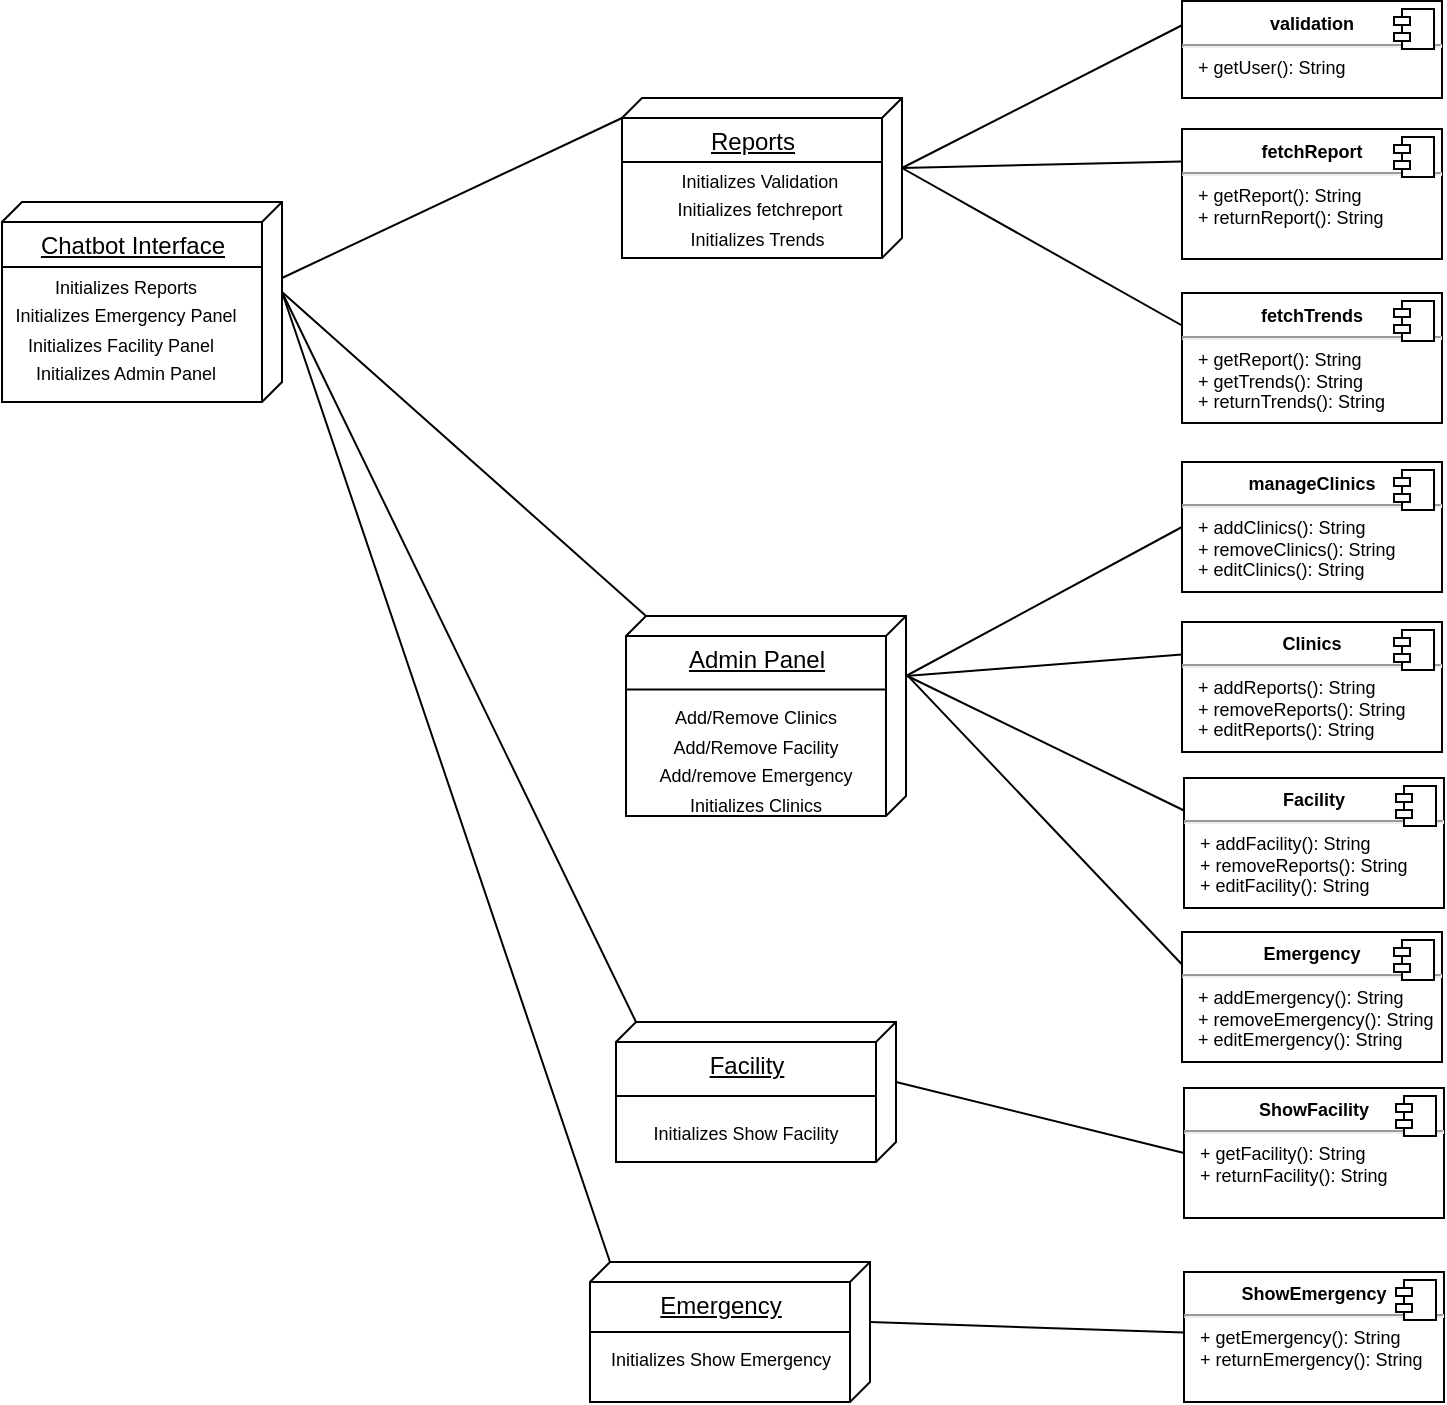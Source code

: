 <mxfile version="15.7.2" type="github">
  <diagram id="toIw099PtPl3Hnat31Ja" name="Page-1">
    <mxGraphModel dx="782" dy="432" grid="1" gridSize="10" guides="1" tooltips="1" connect="1" arrows="1" fold="1" page="1" pageScale="1" pageWidth="850" pageHeight="1100" math="0" shadow="0">
      <root>
        <mxCell id="0" />
        <mxCell id="1" parent="0" />
        <mxCell id="PIF15bUk4evdqEmm_p8N-2" value="Chatbot Interface" style="verticalAlign=top;align=center;spacingTop=8;spacingLeft=2;spacingRight=12;shape=cube;size=10;direction=south;fontStyle=4;html=1;" vertex="1" parent="1">
          <mxGeometry x="60" y="120" width="140" height="100" as="geometry" />
        </mxCell>
        <mxCell id="PIF15bUk4evdqEmm_p8N-3" value="" style="line;strokeWidth=1;fillColor=none;align=left;verticalAlign=middle;spacingTop=-1;spacingLeft=3;spacingRight=3;rotatable=0;labelPosition=right;points=[];portConstraint=eastwest;" vertex="1" parent="1">
          <mxGeometry x="60" y="148.5" width="130" height="8" as="geometry" />
        </mxCell>
        <mxCell id="PIF15bUk4evdqEmm_p8N-4" value="&lt;font style=&quot;font-size: 9px&quot;&gt;Initializes Reports&lt;br&gt;Initializes Emergency Panel&lt;br&gt;Initializes Facility Panel&amp;nbsp;&amp;nbsp;&lt;br&gt;Initializes Admin Panel&lt;br&gt;&lt;/font&gt;" style="text;html=1;strokeColor=none;fillColor=none;align=center;verticalAlign=middle;whiteSpace=wrap;rounded=0;" vertex="1" parent="1">
          <mxGeometry x="62" y="173" width="120" height="20" as="geometry" />
        </mxCell>
        <mxCell id="PIF15bUk4evdqEmm_p8N-5" value="" style="endArrow=none;html=1;rounded=0;fontSize=9;entryX=0;entryY=0;entryDx=10;entryDy=140;entryPerimeter=0;" edge="1" parent="1" target="PIF15bUk4evdqEmm_p8N-6">
          <mxGeometry width="50" height="50" relative="1" as="geometry">
            <mxPoint x="200" y="158" as="sourcePoint" />
            <mxPoint x="441" y="158" as="targetPoint" />
          </mxGeometry>
        </mxCell>
        <mxCell id="PIF15bUk4evdqEmm_p8N-6" value="Reports" style="verticalAlign=top;align=center;spacingTop=8;spacingLeft=2;spacingRight=12;shape=cube;size=10;direction=south;fontStyle=4;html=1;" vertex="1" parent="1">
          <mxGeometry x="370" y="68" width="140" height="80" as="geometry" />
        </mxCell>
        <mxCell id="PIF15bUk4evdqEmm_p8N-8" value="" style="line;strokeWidth=1;fillColor=none;align=left;verticalAlign=middle;spacingTop=-1;spacingLeft=3;spacingRight=3;rotatable=0;labelPosition=right;points=[];portConstraint=eastwest;" vertex="1" parent="1">
          <mxGeometry x="370" y="96" width="130" height="8" as="geometry" />
        </mxCell>
        <mxCell id="PIF15bUk4evdqEmm_p8N-9" value="&lt;font style=&quot;font-size: 9px&quot;&gt;Initializes Validation&lt;br&gt;Initializes fetchreport&lt;br&gt;Initializes Trends&amp;nbsp;&lt;br&gt;&lt;br&gt;&lt;/font&gt;" style="text;html=1;strokeColor=none;fillColor=none;align=center;verticalAlign=middle;whiteSpace=wrap;rounded=0;" vertex="1" parent="1">
          <mxGeometry x="384" y="120" width="110" height="20" as="geometry" />
        </mxCell>
        <mxCell id="PIF15bUk4evdqEmm_p8N-10" value="&lt;p style=&quot;margin: 0px ; margin-top: 6px ; text-align: center&quot;&gt;&lt;b&gt;fetchReport&lt;/b&gt;&lt;/p&gt;&lt;hr&gt;&lt;p style=&quot;margin: 0px ; margin-left: 8px&quot;&gt;+ getReport(): String&lt;br&gt;+ returnReport(): String&lt;/p&gt;" style="align=left;overflow=fill;html=1;dropTarget=0;fontSize=9;" vertex="1" parent="1">
          <mxGeometry x="650" y="83.5" width="130" height="65" as="geometry" />
        </mxCell>
        <mxCell id="PIF15bUk4evdqEmm_p8N-11" value="" style="shape=component;jettyWidth=8;jettyHeight=4;fontSize=9;align=center;" vertex="1" parent="PIF15bUk4evdqEmm_p8N-10">
          <mxGeometry x="1" width="20" height="20" relative="1" as="geometry">
            <mxPoint x="-24" y="4" as="offset" />
          </mxGeometry>
        </mxCell>
        <mxCell id="PIF15bUk4evdqEmm_p8N-12" value="&lt;p style=&quot;margin: 0px ; margin-top: 6px ; text-align: center&quot;&gt;&lt;b&gt;validation&lt;/b&gt;&lt;/p&gt;&lt;hr&gt;&lt;p style=&quot;margin: 0px ; margin-left: 8px&quot;&gt;+ getUser(): String&lt;br&gt;&lt;/p&gt;" style="align=left;overflow=fill;html=1;dropTarget=0;fontSize=9;" vertex="1" parent="1">
          <mxGeometry x="650" y="19.5" width="130" height="48.5" as="geometry" />
        </mxCell>
        <mxCell id="PIF15bUk4evdqEmm_p8N-13" value="" style="shape=component;jettyWidth=8;jettyHeight=4;fontSize=9;align=center;" vertex="1" parent="PIF15bUk4evdqEmm_p8N-12">
          <mxGeometry x="1" width="20" height="20" relative="1" as="geometry">
            <mxPoint x="-24" y="4" as="offset" />
          </mxGeometry>
        </mxCell>
        <mxCell id="PIF15bUk4evdqEmm_p8N-15" value="" style="endArrow=none;html=1;rounded=0;fontSize=9;exitX=0;exitY=0;exitDx=35;exitDy=0;exitPerimeter=0;entryX=0;entryY=0.25;entryDx=0;entryDy=0;" edge="1" parent="1" source="PIF15bUk4evdqEmm_p8N-6" target="PIF15bUk4evdqEmm_p8N-12">
          <mxGeometry width="50" height="50" relative="1" as="geometry">
            <mxPoint x="560.0" y="68.0" as="sourcePoint" />
            <mxPoint x="560.64" y="25.225" as="targetPoint" />
          </mxGeometry>
        </mxCell>
        <mxCell id="PIF15bUk4evdqEmm_p8N-16" value="" style="endArrow=none;html=1;rounded=0;fontSize=9;entryX=0;entryY=0.25;entryDx=0;entryDy=0;exitX=0;exitY=0;exitDx=35;exitDy=0;exitPerimeter=0;" edge="1" parent="1" source="PIF15bUk4evdqEmm_p8N-6" target="PIF15bUk4evdqEmm_p8N-10">
          <mxGeometry width="50" height="50" relative="1" as="geometry">
            <mxPoint x="560" y="67" as="sourcePoint" />
            <mxPoint x="590" y="127" as="targetPoint" />
          </mxGeometry>
        </mxCell>
        <mxCell id="PIF15bUk4evdqEmm_p8N-18" value="Admin Panel" style="verticalAlign=top;align=center;spacingTop=8;spacingLeft=2;spacingRight=12;shape=cube;size=10;direction=south;fontStyle=4;html=1;" vertex="1" parent="1">
          <mxGeometry x="372" y="327" width="140" height="100" as="geometry" />
        </mxCell>
        <mxCell id="PIF15bUk4evdqEmm_p8N-19" value="" style="line;strokeWidth=1;fillColor=none;align=left;verticalAlign=middle;spacingTop=-1;spacingLeft=3;spacingRight=3;rotatable=0;labelPosition=right;points=[];portConstraint=eastwest;" vertex="1" parent="1">
          <mxGeometry x="372" y="362.5" width="130" height="2.5" as="geometry" />
        </mxCell>
        <mxCell id="PIF15bUk4evdqEmm_p8N-20" value="&lt;font style=&quot;font-size: 9px&quot;&gt;Add/Remove Clinics&lt;br&gt;Add/Remove Facility&lt;br&gt;Add/remove Emergency&lt;br&gt;Initializes Clinics&lt;br&gt;&amp;nbsp;&lt;br&gt;&lt;br&gt;&lt;/font&gt;" style="text;html=1;strokeColor=none;fillColor=none;align=center;verticalAlign=middle;whiteSpace=wrap;rounded=0;" vertex="1" parent="1">
          <mxGeometry x="382" y="404" width="110" height="18.5" as="geometry" />
        </mxCell>
        <mxCell id="PIF15bUk4evdqEmm_p8N-21" value="&lt;p style=&quot;margin: 0px ; margin-top: 6px ; text-align: center&quot;&gt;&lt;b&gt;fetchTrends&lt;/b&gt;&lt;/p&gt;&lt;hr&gt;&lt;p style=&quot;margin: 0px ; margin-left: 8px&quot;&gt;+ getReport(): String&lt;br&gt;+ getTrends(): String&lt;/p&gt;&lt;p style=&quot;margin: 0px ; margin-left: 8px&quot;&gt;+ returnTrends(): String&lt;/p&gt;" style="align=left;overflow=fill;html=1;dropTarget=0;fontSize=9;" vertex="1" parent="1">
          <mxGeometry x="650" y="165.5" width="130" height="65" as="geometry" />
        </mxCell>
        <mxCell id="PIF15bUk4evdqEmm_p8N-22" value="" style="shape=component;jettyWidth=8;jettyHeight=4;fontSize=9;align=center;" vertex="1" parent="PIF15bUk4evdqEmm_p8N-21">
          <mxGeometry x="1" width="20" height="20" relative="1" as="geometry">
            <mxPoint x="-24" y="4" as="offset" />
          </mxGeometry>
        </mxCell>
        <mxCell id="PIF15bUk4evdqEmm_p8N-23" value="" style="endArrow=none;html=1;rounded=0;fontSize=9;entryX=0;entryY=0.25;entryDx=0;entryDy=0;exitX=0;exitY=0;exitDx=35;exitDy=0;exitPerimeter=0;" edge="1" parent="1" source="PIF15bUk4evdqEmm_p8N-6" target="PIF15bUk4evdqEmm_p8N-21">
          <mxGeometry width="50" height="50" relative="1" as="geometry">
            <mxPoint x="560" y="67" as="sourcePoint" />
            <mxPoint x="590" y="236.5" as="targetPoint" />
          </mxGeometry>
        </mxCell>
        <mxCell id="PIF15bUk4evdqEmm_p8N-25" value="Facility" style="verticalAlign=top;align=center;spacingTop=8;spacingLeft=2;spacingRight=12;shape=cube;size=10;direction=south;fontStyle=4;html=1;" vertex="1" parent="1">
          <mxGeometry x="367" y="530" width="140" height="70" as="geometry" />
        </mxCell>
        <mxCell id="PIF15bUk4evdqEmm_p8N-27" value="Emergency" style="verticalAlign=top;align=center;spacingTop=8;spacingLeft=2;spacingRight=12;shape=cube;size=10;direction=south;fontStyle=4;html=1;" vertex="1" parent="1">
          <mxGeometry x="354" y="650" width="140" height="70" as="geometry" />
        </mxCell>
        <mxCell id="PIF15bUk4evdqEmm_p8N-28" value="" style="endArrow=none;html=1;rounded=0;fontSize=9;exitX=0;exitY=0;exitDx=45;exitDy=0;exitPerimeter=0;entryX=0;entryY=0;entryDx=0;entryDy=130;entryPerimeter=0;" edge="1" parent="1" source="PIF15bUk4evdqEmm_p8N-2" target="PIF15bUk4evdqEmm_p8N-18">
          <mxGeometry width="50" height="50" relative="1" as="geometry">
            <mxPoint x="241" y="157.7" as="sourcePoint" />
            <mxPoint x="376" y="246" as="targetPoint" />
          </mxGeometry>
        </mxCell>
        <mxCell id="PIF15bUk4evdqEmm_p8N-29" value="" style="endArrow=none;html=1;rounded=0;fontSize=9;exitX=0;exitY=0;exitDx=45;exitDy=0;exitPerimeter=0;entryX=0;entryY=0;entryDx=0;entryDy=130;entryPerimeter=0;" edge="1" parent="1" source="PIF15bUk4evdqEmm_p8N-2" target="PIF15bUk4evdqEmm_p8N-25">
          <mxGeometry width="50" height="50" relative="1" as="geometry">
            <mxPoint x="250" y="168.7" as="sourcePoint" />
            <mxPoint x="385" y="257" as="targetPoint" />
          </mxGeometry>
        </mxCell>
        <mxCell id="PIF15bUk4evdqEmm_p8N-30" value="" style="endArrow=none;html=1;rounded=0;fontSize=9;exitX=0;exitY=0;exitDx=45;exitDy=0;exitPerimeter=0;entryX=0;entryY=0;entryDx=0;entryDy=130;entryPerimeter=0;" edge="1" parent="1" source="PIF15bUk4evdqEmm_p8N-2" target="PIF15bUk4evdqEmm_p8N-27">
          <mxGeometry width="50" height="50" relative="1" as="geometry">
            <mxPoint x="251.4" y="168" as="sourcePoint" />
            <mxPoint x="377.34" y="370.02" as="targetPoint" />
          </mxGeometry>
        </mxCell>
        <mxCell id="PIF15bUk4evdqEmm_p8N-31" value="" style="line;strokeWidth=1;fillColor=none;align=left;verticalAlign=middle;spacingTop=-1;spacingLeft=3;spacingRight=3;rotatable=0;labelPosition=right;points=[];portConstraint=eastwest;" vertex="1" parent="1">
          <mxGeometry x="367" y="563" width="130" height="8" as="geometry" />
        </mxCell>
        <mxCell id="PIF15bUk4evdqEmm_p8N-32" value="&lt;p style=&quot;margin: 0px ; margin-top: 6px ; text-align: center&quot;&gt;&lt;b&gt;manageClinics&lt;/b&gt;&lt;/p&gt;&lt;hr&gt;&lt;p style=&quot;margin: 0px ; margin-left: 8px&quot;&gt;+ addClinics(): String&lt;br&gt;+ removeClinics(): String&lt;/p&gt;&lt;p style=&quot;margin: 0px ; margin-left: 8px&quot;&gt;+ editClinics(): String&lt;/p&gt;" style="align=left;overflow=fill;html=1;dropTarget=0;fontSize=9;" vertex="1" parent="1">
          <mxGeometry x="650" y="250" width="130" height="65" as="geometry" />
        </mxCell>
        <mxCell id="PIF15bUk4evdqEmm_p8N-33" value="" style="shape=component;jettyWidth=8;jettyHeight=4;fontSize=9;align=center;" vertex="1" parent="PIF15bUk4evdqEmm_p8N-32">
          <mxGeometry x="1" width="20" height="20" relative="1" as="geometry">
            <mxPoint x="-24" y="4" as="offset" />
          </mxGeometry>
        </mxCell>
        <mxCell id="PIF15bUk4evdqEmm_p8N-34" value="&lt;p style=&quot;margin: 0px ; margin-top: 6px ; text-align: center&quot;&gt;&lt;b&gt;Clinics&lt;/b&gt;&lt;/p&gt;&lt;hr&gt;&lt;p style=&quot;margin: 0px ; margin-left: 8px&quot;&gt;+ addReports(): String&lt;br&gt;+ removeReports(): String&lt;/p&gt;&lt;p style=&quot;margin: 0px ; margin-left: 8px&quot;&gt;+ editReports(): String&lt;/p&gt;" style="align=left;overflow=fill;html=1;dropTarget=0;fontSize=9;" vertex="1" parent="1">
          <mxGeometry x="650" y="330" width="130" height="65" as="geometry" />
        </mxCell>
        <mxCell id="PIF15bUk4evdqEmm_p8N-35" value="" style="shape=component;jettyWidth=8;jettyHeight=4;fontSize=9;align=center;" vertex="1" parent="PIF15bUk4evdqEmm_p8N-34">
          <mxGeometry x="1" width="20" height="20" relative="1" as="geometry">
            <mxPoint x="-24" y="4" as="offset" />
          </mxGeometry>
        </mxCell>
        <mxCell id="PIF15bUk4evdqEmm_p8N-36" value="" style="endArrow=none;html=1;rounded=0;fontSize=9;exitX=0;exitY=0;exitDx=30;exitDy=0;exitPerimeter=0;entryX=0;entryY=0.5;entryDx=0;entryDy=0;" edge="1" parent="1" source="PIF15bUk4evdqEmm_p8N-18" target="PIF15bUk4evdqEmm_p8N-32">
          <mxGeometry width="50" height="50" relative="1" as="geometry">
            <mxPoint x="510" y="245.0" as="sourcePoint" />
            <mxPoint x="680.6" y="298.3" as="targetPoint" />
          </mxGeometry>
        </mxCell>
        <mxCell id="PIF15bUk4evdqEmm_p8N-37" value="" style="endArrow=none;html=1;rounded=0;fontSize=9;exitX=0;exitY=0;exitDx=30;exitDy=0;exitPerimeter=0;entryX=0;entryY=0.25;entryDx=0;entryDy=0;" edge="1" parent="1" source="PIF15bUk4evdqEmm_p8N-18" target="PIF15bUk4evdqEmm_p8N-34">
          <mxGeometry width="50" height="50" relative="1" as="geometry">
            <mxPoint x="522" y="240" as="sourcePoint" />
            <mxPoint x="610" y="298" as="targetPoint" />
          </mxGeometry>
        </mxCell>
        <mxCell id="PIF15bUk4evdqEmm_p8N-40" value="&lt;font style=&quot;font-size: 9px&quot;&gt;Initializes Show Facility&lt;br&gt;&lt;/font&gt;" style="text;html=1;strokeColor=none;fillColor=none;align=center;verticalAlign=middle;whiteSpace=wrap;rounded=0;" vertex="1" parent="1">
          <mxGeometry x="377" y="576" width="110" height="18.5" as="geometry" />
        </mxCell>
        <mxCell id="PIF15bUk4evdqEmm_p8N-41" value="&lt;p style=&quot;margin: 0px ; margin-top: 6px ; text-align: center&quot;&gt;&lt;b&gt;Facility&lt;/b&gt;&lt;/p&gt;&lt;hr&gt;&lt;p style=&quot;margin: 0px ; margin-left: 8px&quot;&gt;+ addFacility(): String&lt;br&gt;+ removeReports(): String&lt;/p&gt;&lt;p style=&quot;margin: 0px ; margin-left: 8px&quot;&gt;+ editFacility(): String&lt;/p&gt;" style="align=left;overflow=fill;html=1;dropTarget=0;fontSize=9;" vertex="1" parent="1">
          <mxGeometry x="651" y="408" width="130" height="65" as="geometry" />
        </mxCell>
        <mxCell id="PIF15bUk4evdqEmm_p8N-42" value="" style="shape=component;jettyWidth=8;jettyHeight=4;fontSize=9;align=center;" vertex="1" parent="PIF15bUk4evdqEmm_p8N-41">
          <mxGeometry x="1" width="20" height="20" relative="1" as="geometry">
            <mxPoint x="-24" y="4" as="offset" />
          </mxGeometry>
        </mxCell>
        <mxCell id="PIF15bUk4evdqEmm_p8N-43" value="&lt;p style=&quot;margin: 0px ; margin-top: 6px ; text-align: center&quot;&gt;&lt;b&gt;Emergency&lt;/b&gt;&lt;/p&gt;&lt;hr&gt;&lt;p style=&quot;margin: 0px ; margin-left: 8px&quot;&gt;+ addEmergency(): String&lt;br&gt;+ removeEmergency(): String&lt;/p&gt;&lt;p style=&quot;margin: 0px ; margin-left: 8px&quot;&gt;+ editEmergency(): String&lt;/p&gt;" style="align=left;overflow=fill;html=1;dropTarget=0;fontSize=9;" vertex="1" parent="1">
          <mxGeometry x="650" y="485" width="130" height="65" as="geometry" />
        </mxCell>
        <mxCell id="PIF15bUk4evdqEmm_p8N-44" value="" style="shape=component;jettyWidth=8;jettyHeight=4;fontSize=9;align=center;" vertex="1" parent="PIF15bUk4evdqEmm_p8N-43">
          <mxGeometry x="1" width="20" height="20" relative="1" as="geometry">
            <mxPoint x="-24" y="4" as="offset" />
          </mxGeometry>
        </mxCell>
        <mxCell id="PIF15bUk4evdqEmm_p8N-45" value="" style="endArrow=none;html=1;rounded=0;fontSize=9;exitX=0.3;exitY=-0.005;exitDx=0;exitDy=0;exitPerimeter=0;entryX=0;entryY=0.25;entryDx=0;entryDy=0;" edge="1" parent="1" source="PIF15bUk4evdqEmm_p8N-18" target="PIF15bUk4evdqEmm_p8N-41">
          <mxGeometry width="50" height="50" relative="1" as="geometry">
            <mxPoint x="522" y="240" as="sourcePoint" />
            <mxPoint x="660" y="340" as="targetPoint" />
          </mxGeometry>
        </mxCell>
        <mxCell id="PIF15bUk4evdqEmm_p8N-46" value="" style="endArrow=none;html=1;rounded=0;fontSize=9;entryX=0;entryY=0.25;entryDx=0;entryDy=0;exitX=0.297;exitY=-0.005;exitDx=0;exitDy=0;exitPerimeter=0;" edge="1" parent="1" source="PIF15bUk4evdqEmm_p8N-18" target="PIF15bUk4evdqEmm_p8N-43">
          <mxGeometry width="50" height="50" relative="1" as="geometry">
            <mxPoint x="520" y="360" as="sourcePoint" />
            <mxPoint x="651" y="424.75" as="targetPoint" />
          </mxGeometry>
        </mxCell>
        <mxCell id="PIF15bUk4evdqEmm_p8N-48" value="&lt;p style=&quot;margin: 0px ; margin-top: 6px ; text-align: center&quot;&gt;&lt;b&gt;ShowFacility&lt;/b&gt;&lt;/p&gt;&lt;hr&gt;&lt;p style=&quot;margin: 0px ; margin-left: 8px&quot;&gt;+ getFacility(): String&lt;br&gt;+ returnFacility(): String&lt;/p&gt;&lt;p style=&quot;margin: 0px ; margin-left: 8px&quot;&gt;&lt;br&gt;&lt;/p&gt;" style="align=left;overflow=fill;html=1;dropTarget=0;fontSize=9;" vertex="1" parent="1">
          <mxGeometry x="651" y="563" width="130" height="65" as="geometry" />
        </mxCell>
        <mxCell id="PIF15bUk4evdqEmm_p8N-49" value="" style="shape=component;jettyWidth=8;jettyHeight=4;fontSize=9;align=center;" vertex="1" parent="PIF15bUk4evdqEmm_p8N-48">
          <mxGeometry x="1" width="20" height="20" relative="1" as="geometry">
            <mxPoint x="-24" y="4" as="offset" />
          </mxGeometry>
        </mxCell>
        <mxCell id="PIF15bUk4evdqEmm_p8N-50" value="" style="endArrow=none;html=1;rounded=0;fontSize=9;exitX=0;exitY=0;exitDx=30;exitDy=0;exitPerimeter=0;entryX=0;entryY=0.5;entryDx=0;entryDy=0;" edge="1" parent="1" source="PIF15bUk4evdqEmm_p8N-25" target="PIF15bUk4evdqEmm_p8N-48">
          <mxGeometry width="50" height="50" relative="1" as="geometry">
            <mxPoint x="550" y="670" as="sourcePoint" />
            <mxPoint x="600" y="620" as="targetPoint" />
          </mxGeometry>
        </mxCell>
        <mxCell id="PIF15bUk4evdqEmm_p8N-51" value="" style="line;strokeWidth=1;fillColor=none;align=left;verticalAlign=middle;spacingTop=-1;spacingLeft=3;spacingRight=3;rotatable=0;labelPosition=right;points=[];portConstraint=eastwest;" vertex="1" parent="1">
          <mxGeometry x="354" y="681" width="130" height="8" as="geometry" />
        </mxCell>
        <mxCell id="PIF15bUk4evdqEmm_p8N-52" value="&lt;font style=&quot;font-size: 9px&quot;&gt;Initializes Show Emergency&lt;br&gt;&lt;/font&gt;" style="text;html=1;strokeColor=none;fillColor=none;align=center;verticalAlign=middle;whiteSpace=wrap;rounded=0;" vertex="1" parent="1">
          <mxGeometry x="362.5" y="689" width="113" height="18.5" as="geometry" />
        </mxCell>
        <mxCell id="PIF15bUk4evdqEmm_p8N-53" value="&lt;p style=&quot;margin: 0px ; margin-top: 6px ; text-align: center&quot;&gt;&lt;b&gt;ShowEmergency&lt;/b&gt;&lt;/p&gt;&lt;hr&gt;&lt;p style=&quot;margin: 0px ; margin-left: 8px&quot;&gt;+ getEmergency(): String&lt;br&gt;+ returnEmergency(): String&lt;/p&gt;&lt;p style=&quot;margin: 0px ; margin-left: 8px&quot;&gt;&lt;br&gt;&lt;/p&gt;" style="align=left;overflow=fill;html=1;dropTarget=0;fontSize=9;" vertex="1" parent="1">
          <mxGeometry x="651" y="655" width="130" height="65" as="geometry" />
        </mxCell>
        <mxCell id="PIF15bUk4evdqEmm_p8N-54" value="" style="shape=component;jettyWidth=8;jettyHeight=4;fontSize=9;align=center;" vertex="1" parent="PIF15bUk4evdqEmm_p8N-53">
          <mxGeometry x="1" width="20" height="20" relative="1" as="geometry">
            <mxPoint x="-24" y="4" as="offset" />
          </mxGeometry>
        </mxCell>
        <mxCell id="PIF15bUk4evdqEmm_p8N-55" value="" style="endArrow=none;html=1;rounded=0;fontSize=9;exitX=0;exitY=0;exitDx=30;exitDy=0;exitPerimeter=0;" edge="1" parent="1" source="PIF15bUk4evdqEmm_p8N-27" target="PIF15bUk4evdqEmm_p8N-53">
          <mxGeometry width="50" height="50" relative="1" as="geometry">
            <mxPoint x="517" y="570" as="sourcePoint" />
            <mxPoint x="661" y="605.5" as="targetPoint" />
          </mxGeometry>
        </mxCell>
      </root>
    </mxGraphModel>
  </diagram>
</mxfile>
